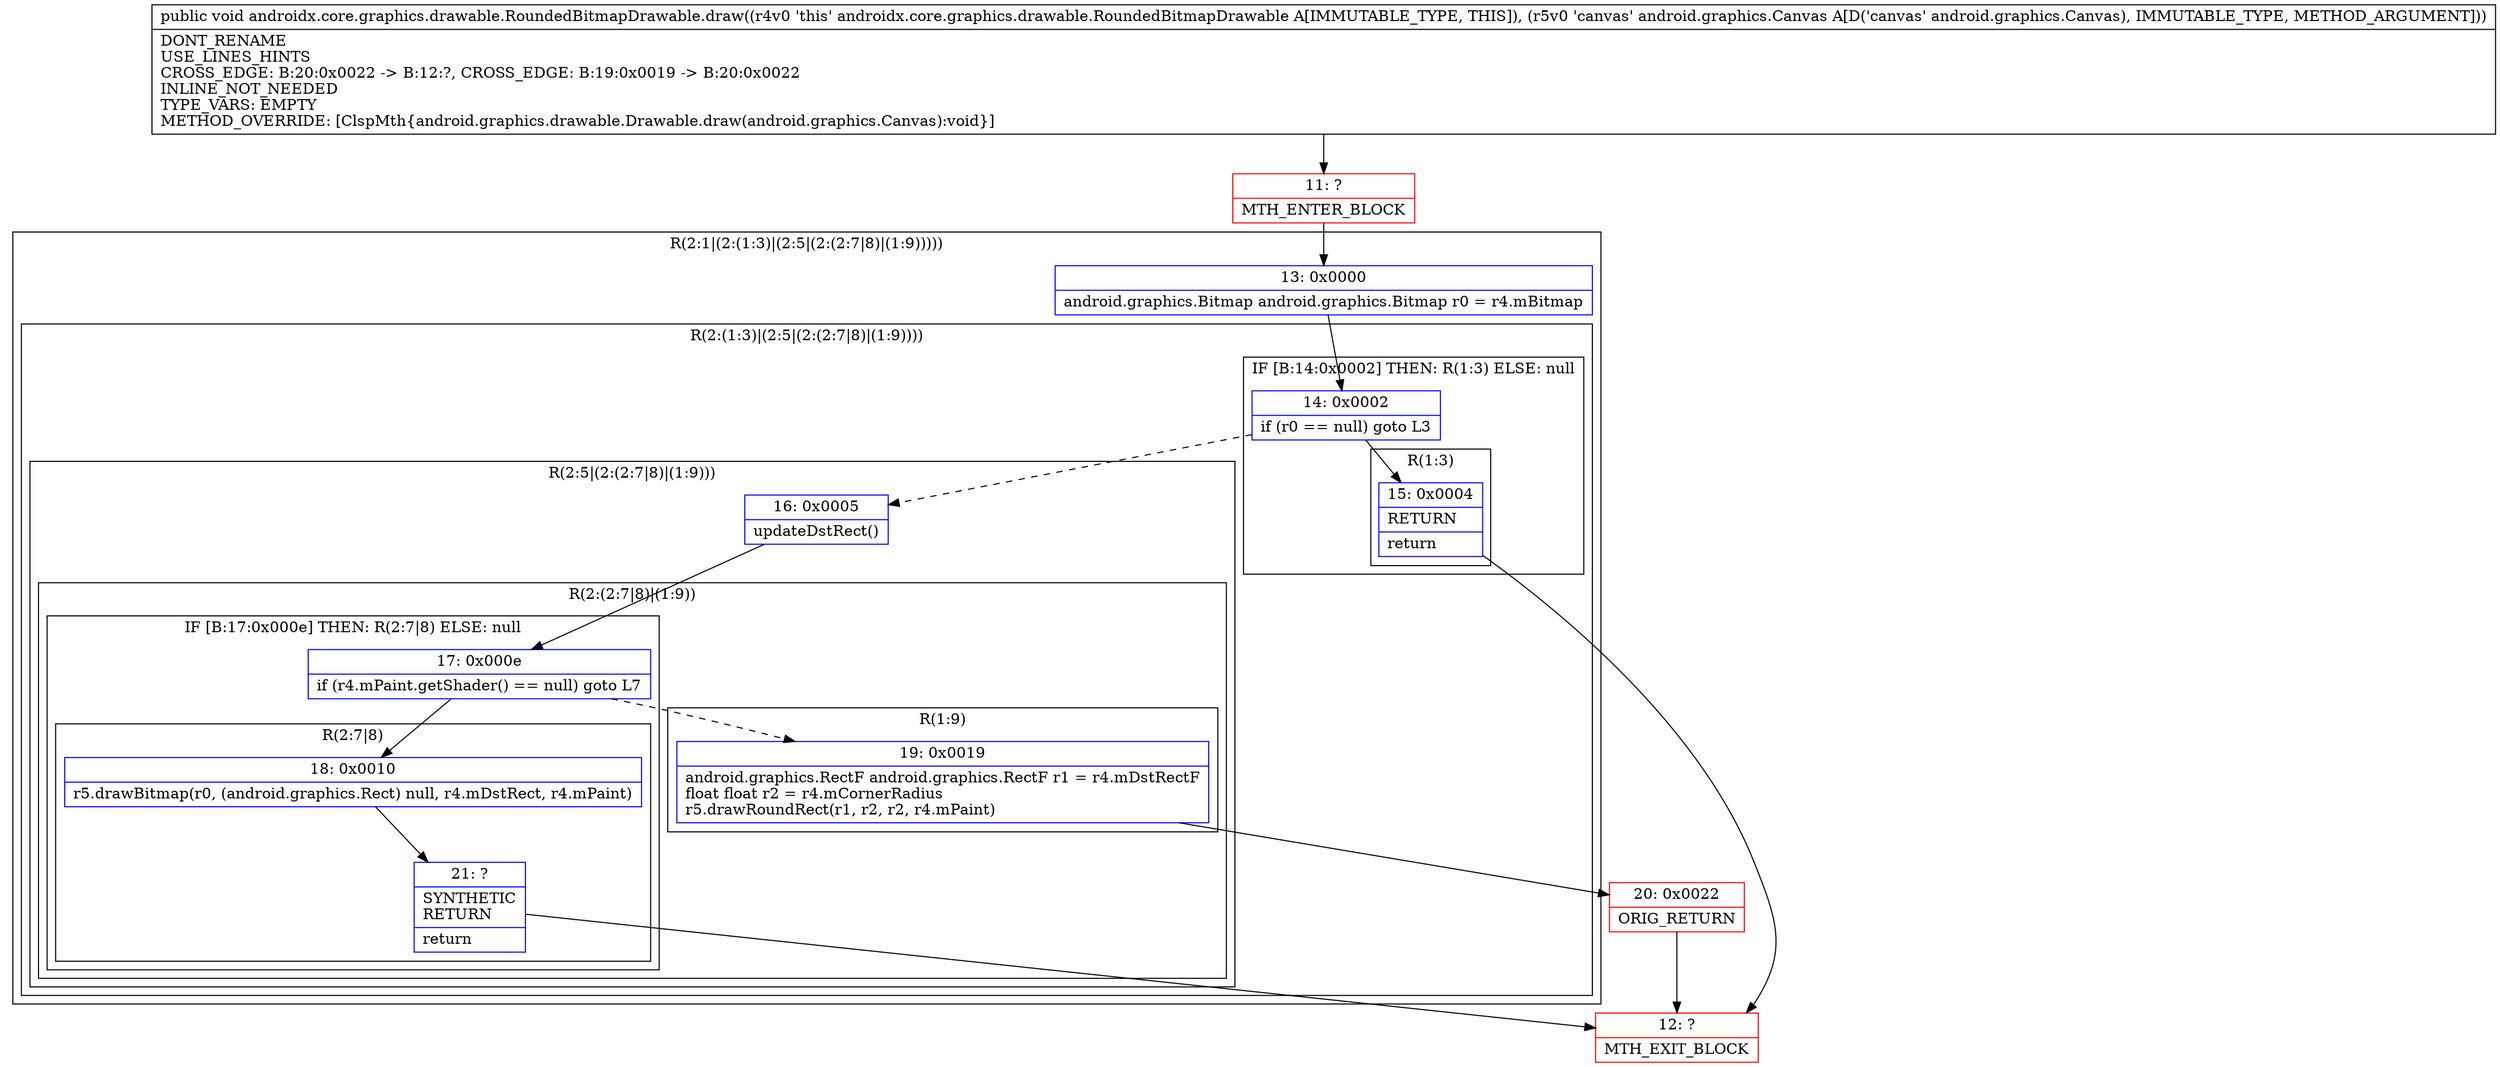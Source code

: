 digraph "CFG forandroidx.core.graphics.drawable.RoundedBitmapDrawable.draw(Landroid\/graphics\/Canvas;)V" {
subgraph cluster_Region_1528099128 {
label = "R(2:1|(2:(1:3)|(2:5|(2:(2:7|8)|(1:9)))))";
node [shape=record,color=blue];
Node_13 [shape=record,label="{13\:\ 0x0000|android.graphics.Bitmap android.graphics.Bitmap r0 = r4.mBitmap\l}"];
subgraph cluster_Region_993235152 {
label = "R(2:(1:3)|(2:5|(2:(2:7|8)|(1:9))))";
node [shape=record,color=blue];
subgraph cluster_IfRegion_1345395534 {
label = "IF [B:14:0x0002] THEN: R(1:3) ELSE: null";
node [shape=record,color=blue];
Node_14 [shape=record,label="{14\:\ 0x0002|if (r0 == null) goto L3\l}"];
subgraph cluster_Region_260271567 {
label = "R(1:3)";
node [shape=record,color=blue];
Node_15 [shape=record,label="{15\:\ 0x0004|RETURN\l|return\l}"];
}
}
subgraph cluster_Region_1137528118 {
label = "R(2:5|(2:(2:7|8)|(1:9)))";
node [shape=record,color=blue];
Node_16 [shape=record,label="{16\:\ 0x0005|updateDstRect()\l}"];
subgraph cluster_Region_1708405716 {
label = "R(2:(2:7|8)|(1:9))";
node [shape=record,color=blue];
subgraph cluster_IfRegion_1111923374 {
label = "IF [B:17:0x000e] THEN: R(2:7|8) ELSE: null";
node [shape=record,color=blue];
Node_17 [shape=record,label="{17\:\ 0x000e|if (r4.mPaint.getShader() == null) goto L7\l}"];
subgraph cluster_Region_183804387 {
label = "R(2:7|8)";
node [shape=record,color=blue];
Node_18 [shape=record,label="{18\:\ 0x0010|r5.drawBitmap(r0, (android.graphics.Rect) null, r4.mDstRect, r4.mPaint)\l}"];
Node_21 [shape=record,label="{21\:\ ?|SYNTHETIC\lRETURN\l|return\l}"];
}
}
subgraph cluster_Region_159119552 {
label = "R(1:9)";
node [shape=record,color=blue];
Node_19 [shape=record,label="{19\:\ 0x0019|android.graphics.RectF android.graphics.RectF r1 = r4.mDstRectF\lfloat float r2 = r4.mCornerRadius\lr5.drawRoundRect(r1, r2, r2, r4.mPaint)\l}"];
}
}
}
}
}
Node_11 [shape=record,color=red,label="{11\:\ ?|MTH_ENTER_BLOCK\l}"];
Node_12 [shape=record,color=red,label="{12\:\ ?|MTH_EXIT_BLOCK\l}"];
Node_20 [shape=record,color=red,label="{20\:\ 0x0022|ORIG_RETURN\l}"];
MethodNode[shape=record,label="{public void androidx.core.graphics.drawable.RoundedBitmapDrawable.draw((r4v0 'this' androidx.core.graphics.drawable.RoundedBitmapDrawable A[IMMUTABLE_TYPE, THIS]), (r5v0 'canvas' android.graphics.Canvas A[D('canvas' android.graphics.Canvas), IMMUTABLE_TYPE, METHOD_ARGUMENT]))  | DONT_RENAME\lUSE_LINES_HINTS\lCROSS_EDGE: B:20:0x0022 \-\> B:12:?, CROSS_EDGE: B:19:0x0019 \-\> B:20:0x0022\lINLINE_NOT_NEEDED\lTYPE_VARS: EMPTY\lMETHOD_OVERRIDE: [ClspMth\{android.graphics.drawable.Drawable.draw(android.graphics.Canvas):void\}]\l}"];
MethodNode -> Node_11;Node_13 -> Node_14;
Node_14 -> Node_15;
Node_14 -> Node_16[style=dashed];
Node_15 -> Node_12;
Node_16 -> Node_17;
Node_17 -> Node_18;
Node_17 -> Node_19[style=dashed];
Node_18 -> Node_21;
Node_21 -> Node_12;
Node_19 -> Node_20;
Node_11 -> Node_13;
Node_20 -> Node_12;
}

